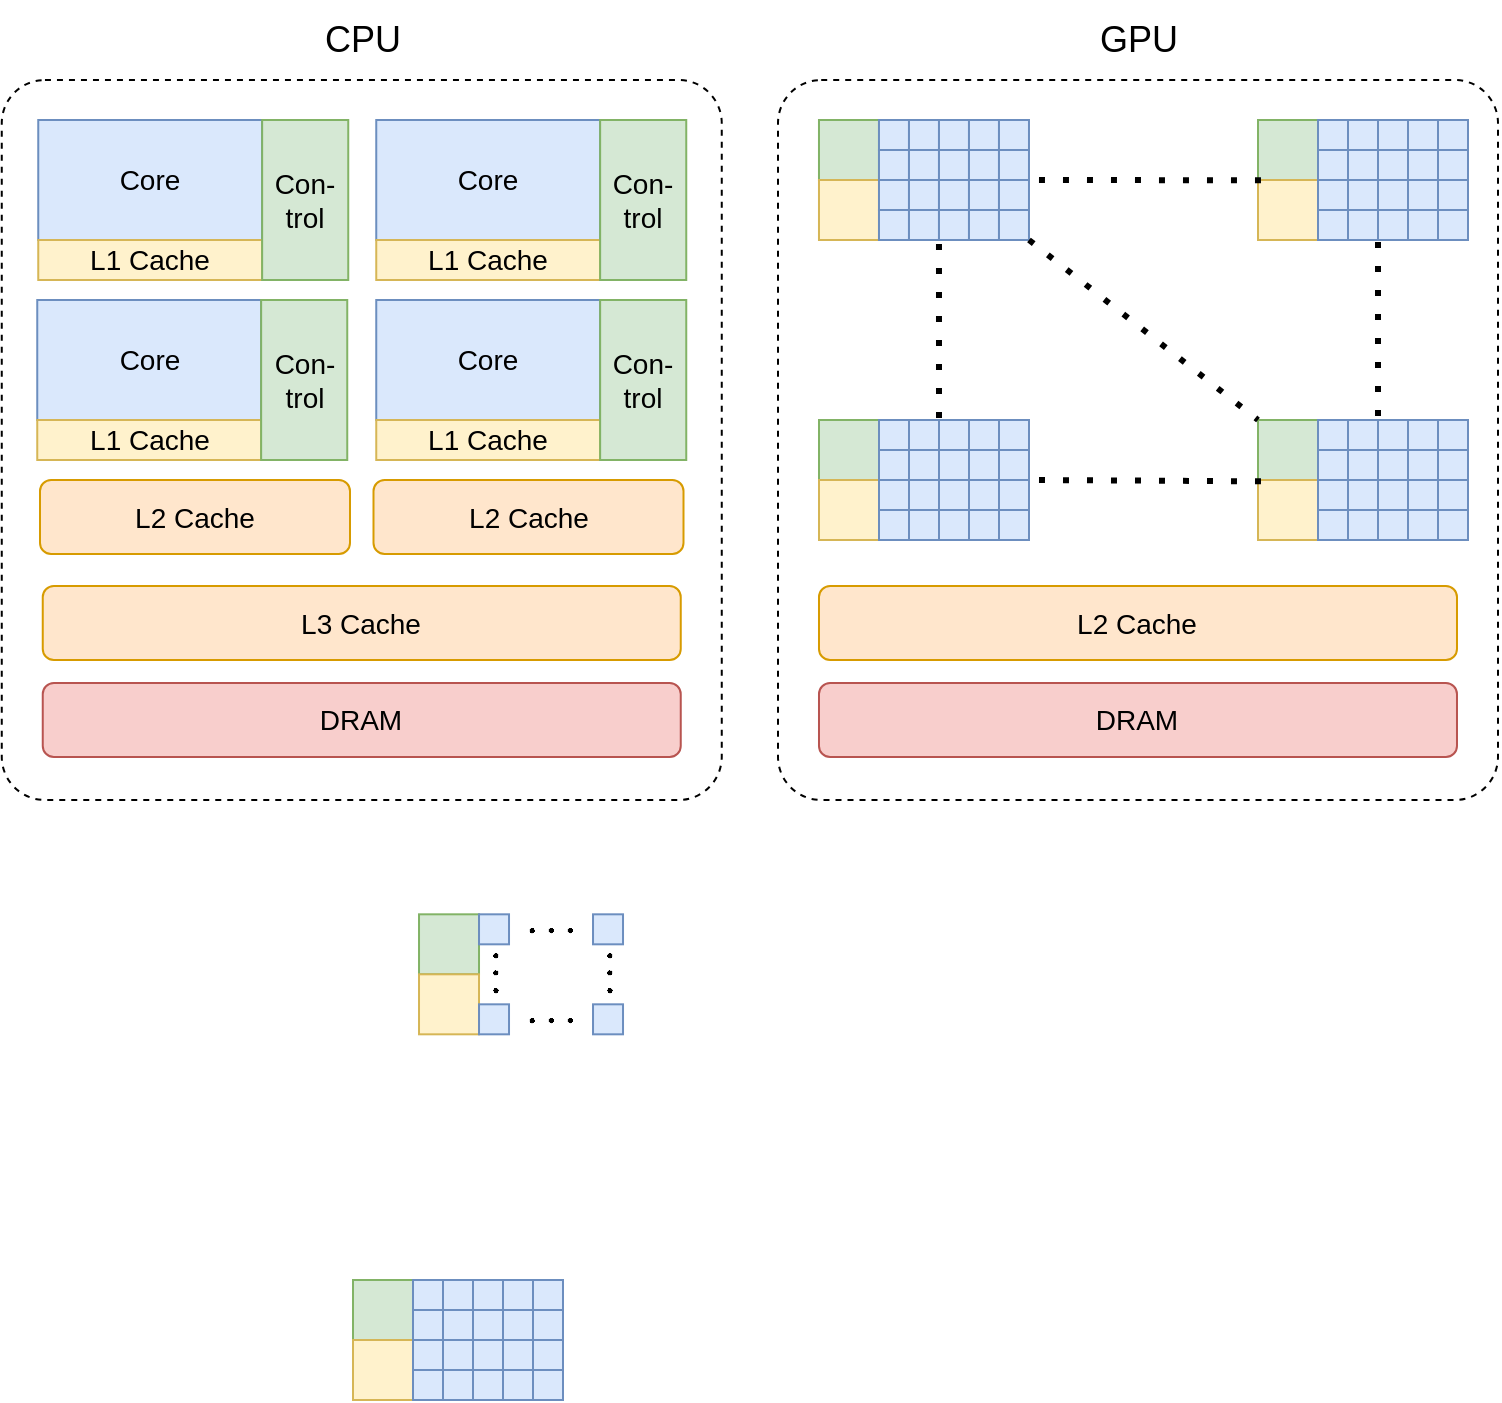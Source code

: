 <mxfile>
    <diagram id="kmbQM5suQDUr0EE9jX2Q" name="Page-1">
        <mxGraphModel dx="1117" dy="1487" grid="1" gridSize="10" guides="1" tooltips="1" connect="1" arrows="1" fold="1" page="1" pageScale="1" pageWidth="827" pageHeight="1169" math="1" shadow="0">
            <root>
                <mxCell id="0"/>
                <mxCell id="1" parent="0"/>
                <mxCell id="2" value="CPU" style="text;html=1;align=center;verticalAlign=middle;resizable=0;points=[];autosize=1;strokeColor=none;fillColor=none;fontSize=18;" vertex="1" parent="1">
                    <mxGeometry x="201.88" y="110" width="60" height="40" as="geometry"/>
                </mxCell>
                <mxCell id="3" value="GPU" style="text;html=1;align=center;verticalAlign=middle;resizable=0;points=[];autosize=1;strokeColor=none;fillColor=none;fontSize=18;" vertex="1" parent="1">
                    <mxGeometry x="590" y="110" width="60" height="40" as="geometry"/>
                </mxCell>
                <mxCell id="44" value="" style="group;aspect=fixed;" vertex="1" connectable="0" parent="1">
                    <mxGeometry x="51.88" y="150" width="360" height="360" as="geometry"/>
                </mxCell>
                <mxCell id="4" value="" style="rounded=1;whiteSpace=wrap;html=1;fontSize=14;dashed=1;arcSize=6;aspect=fixed;" vertex="1" parent="44">
                    <mxGeometry width="360" height="360" as="geometry"/>
                </mxCell>
                <mxCell id="6" value="DRAM" style="rounded=1;whiteSpace=wrap;html=1;fontSize=14;fillColor=#f8cecc;strokeColor=#b85450;aspect=fixed;" vertex="1" parent="44">
                    <mxGeometry x="20.495" y="301.5" width="319" height="37" as="geometry"/>
                </mxCell>
                <mxCell id="8" value="L3 Cache" style="rounded=1;whiteSpace=wrap;html=1;fontSize=14;fillColor=#ffe6cc;strokeColor=#d79b00;aspect=fixed;" vertex="1" parent="44">
                    <mxGeometry x="20.495" y="253" width="319" height="37" as="geometry"/>
                </mxCell>
                <mxCell id="41" value="" style="group;aspect=fixed;rounded=1;arcSize=0;" vertex="1" connectable="0" parent="44">
                    <mxGeometry x="17.745" y="20" width="324.5" height="170" as="geometry"/>
                </mxCell>
                <mxCell id="42" value="" style="group;aspect=fixed;arcSize=0;" vertex="1" connectable="0" parent="41">
                    <mxGeometry width="324.5" height="170" as="geometry"/>
                </mxCell>
                <mxCell id="19" value="" style="group;aspect=fixed;arcSize=0;" vertex="1" connectable="0" parent="42">
                    <mxGeometry x="0.5" width="155" height="80" as="geometry"/>
                </mxCell>
                <mxCell id="13" value="Core" style="rounded=1;whiteSpace=wrap;html=1;fontSize=14;fillColor=#dae8fc;strokeColor=#6c8ebf;aspect=fixed;arcSize=0;" vertex="1" parent="19">
                    <mxGeometry width="111.944" height="60" as="geometry"/>
                </mxCell>
                <mxCell id="14" value="L1 Cache" style="rounded=1;whiteSpace=wrap;html=1;fontSize=14;fillColor=#fff2cc;strokeColor=#d6b656;perimeterSpacing=6;arcSize=0;aspect=fixed;" vertex="1" parent="19">
                    <mxGeometry y="60" width="111.944" height="20" as="geometry"/>
                </mxCell>
                <mxCell id="15" value="Con-trol" style="rounded=1;whiteSpace=wrap;html=1;fontSize=14;fillColor=#d5e8d4;strokeColor=#82b366;aspect=fixed;arcSize=0;" vertex="1" parent="19">
                    <mxGeometry x="111.944" width="43.056" height="80" as="geometry"/>
                </mxCell>
                <mxCell id="20" value="" style="group;aspect=fixed;arcSize=0;" vertex="1" connectable="0" parent="42">
                    <mxGeometry x="169.5" width="155" height="80" as="geometry"/>
                </mxCell>
                <mxCell id="21" value="Core" style="rounded=1;whiteSpace=wrap;html=1;fontSize=14;fillColor=#dae8fc;strokeColor=#6c8ebf;aspect=fixed;arcSize=0;" vertex="1" parent="20">
                    <mxGeometry width="111.944" height="60" as="geometry"/>
                </mxCell>
                <mxCell id="22" value="L1 Cache" style="rounded=1;whiteSpace=wrap;html=1;fontSize=14;fillColor=#fff2cc;strokeColor=#d6b656;perimeterSpacing=6;arcSize=0;aspect=fixed;" vertex="1" parent="20">
                    <mxGeometry y="60" width="111.944" height="20" as="geometry"/>
                </mxCell>
                <mxCell id="23" value="Con-trol" style="rounded=1;whiteSpace=wrap;html=1;fontSize=14;fillColor=#d5e8d4;strokeColor=#82b366;aspect=fixed;arcSize=0;" vertex="1" parent="20">
                    <mxGeometry x="111.944" width="43.056" height="80" as="geometry"/>
                </mxCell>
                <mxCell id="33" value="" style="group;aspect=fixed;arcSize=0;" vertex="1" connectable="0" parent="42">
                    <mxGeometry y="90" width="155" height="80" as="geometry"/>
                </mxCell>
                <mxCell id="34" value="Core" style="rounded=1;whiteSpace=wrap;html=1;fontSize=14;fillColor=#dae8fc;strokeColor=#6c8ebf;aspect=fixed;arcSize=0;" vertex="1" parent="33">
                    <mxGeometry width="111.944" height="60" as="geometry"/>
                </mxCell>
                <mxCell id="35" value="L1 Cache" style="rounded=1;whiteSpace=wrap;html=1;fontSize=14;fillColor=#fff2cc;strokeColor=#d6b656;perimeterSpacing=6;arcSize=0;aspect=fixed;" vertex="1" parent="33">
                    <mxGeometry y="60" width="111.944" height="20" as="geometry"/>
                </mxCell>
                <mxCell id="36" value="Con-trol" style="rounded=1;whiteSpace=wrap;html=1;fontSize=14;fillColor=#d5e8d4;strokeColor=#82b366;aspect=fixed;arcSize=0;" vertex="1" parent="33">
                    <mxGeometry x="111.944" width="43.056" height="80" as="geometry"/>
                </mxCell>
                <mxCell id="37" value="" style="group;aspect=fixed;arcSize=0;" vertex="1" connectable="0" parent="42">
                    <mxGeometry x="169.5" y="90" width="155" height="80" as="geometry"/>
                </mxCell>
                <mxCell id="38" value="Core" style="rounded=1;whiteSpace=wrap;html=1;fontSize=14;fillColor=#dae8fc;strokeColor=#6c8ebf;aspect=fixed;arcSize=0;" vertex="1" parent="37">
                    <mxGeometry width="111.94" height="60" as="geometry"/>
                </mxCell>
                <mxCell id="39" value="L1 Cache" style="rounded=1;whiteSpace=wrap;html=1;fontSize=14;fillColor=#fff2cc;strokeColor=#d6b656;perimeterSpacing=6;arcSize=0;aspect=fixed;" vertex="1" parent="37">
                    <mxGeometry y="60" width="111.944" height="20" as="geometry"/>
                </mxCell>
                <mxCell id="40" value="Con-trol" style="rounded=1;whiteSpace=wrap;html=1;fontSize=14;fillColor=#d5e8d4;strokeColor=#82b366;aspect=fixed;arcSize=0;" vertex="1" parent="37">
                    <mxGeometry x="111.944" width="43.056" height="80" as="geometry"/>
                </mxCell>
                <mxCell id="43" value="" style="group;aspect=fixed;" vertex="1" connectable="0" parent="44">
                    <mxGeometry x="19.12" y="200" width="321.75" height="37" as="geometry"/>
                </mxCell>
                <mxCell id="9" value="L2 Cache" style="rounded=1;whiteSpace=wrap;html=1;fontSize=14;fillColor=#ffe6cc;strokeColor=#d79b00;aspect=fixed;" vertex="1" parent="43">
                    <mxGeometry width="155" height="37" as="geometry"/>
                </mxCell>
                <mxCell id="10" value="L2 Cache" style="rounded=1;whiteSpace=wrap;html=1;fontSize=14;fillColor=#ffe6cc;strokeColor=#d79b00;aspect=fixed;" vertex="1" parent="43">
                    <mxGeometry x="166.75" width="155" height="37" as="geometry"/>
                </mxCell>
                <mxCell id="45" value="" style="group;aspect=fixed;" vertex="1" connectable="0" parent="1">
                    <mxGeometry x="440" y="150" width="360" height="360" as="geometry"/>
                </mxCell>
                <mxCell id="46" value="" style="rounded=1;whiteSpace=wrap;html=1;fontSize=14;dashed=1;arcSize=6;aspect=fixed;" vertex="1" parent="45">
                    <mxGeometry width="360" height="360" as="geometry"/>
                </mxCell>
                <mxCell id="47" value="DRAM" style="rounded=1;whiteSpace=wrap;html=1;fontSize=14;fillColor=#f8cecc;strokeColor=#b85450;aspect=fixed;" vertex="1" parent="45">
                    <mxGeometry x="20.495" y="301.5" width="319" height="37" as="geometry"/>
                </mxCell>
                <mxCell id="48" value="L2 Cache" style="rounded=1;whiteSpace=wrap;html=1;fontSize=14;fillColor=#ffe6cc;strokeColor=#d79b00;aspect=fixed;" vertex="1" parent="45">
                    <mxGeometry x="20.495" y="253" width="319" height="37" as="geometry"/>
                </mxCell>
                <mxCell id="156" value="" style="group" vertex="1" connectable="0" parent="45">
                    <mxGeometry x="20.49" y="20" width="105" height="60" as="geometry"/>
                </mxCell>
                <mxCell id="157" value="" style="rounded=1;whiteSpace=wrap;html=1;fontSize=14;fillColor=#d5e8d4;strokeColor=#82b366;arcSize=0;" vertex="1" parent="156">
                    <mxGeometry width="30" height="30" as="geometry"/>
                </mxCell>
                <mxCell id="158" value="" style="rounded=1;whiteSpace=wrap;html=1;fontSize=14;fillColor=#fff2cc;strokeColor=#d6b656;perimeterSpacing=6;arcSize=0;" vertex="1" parent="156">
                    <mxGeometry y="30" width="30" height="30" as="geometry"/>
                </mxCell>
                <mxCell id="159" value="" style="rounded=1;whiteSpace=wrap;html=1;fontSize=14;fillColor=#dae8fc;strokeColor=#6c8ebf;arcSize=0;" vertex="1" parent="156">
                    <mxGeometry x="30" width="15" height="15" as="geometry"/>
                </mxCell>
                <mxCell id="160" value="" style="rounded=1;whiteSpace=wrap;html=1;fontSize=14;fillColor=#dae8fc;strokeColor=#6c8ebf;arcSize=0;" vertex="1" parent="156">
                    <mxGeometry x="30" y="45" width="15" height="15" as="geometry"/>
                </mxCell>
                <mxCell id="161" value="" style="rounded=1;whiteSpace=wrap;html=1;fontSize=14;fillColor=#dae8fc;strokeColor=#6c8ebf;arcSize=0;" vertex="1" parent="156">
                    <mxGeometry x="30" y="15" width="15" height="15" as="geometry"/>
                </mxCell>
                <mxCell id="162" value="" style="rounded=1;whiteSpace=wrap;html=1;fontSize=14;fillColor=#dae8fc;strokeColor=#6c8ebf;arcSize=0;" vertex="1" parent="156">
                    <mxGeometry x="30" y="30" width="15" height="15" as="geometry"/>
                </mxCell>
                <mxCell id="163" value="" style="rounded=1;whiteSpace=wrap;html=1;fontSize=14;fillColor=#dae8fc;strokeColor=#6c8ebf;arcSize=0;" vertex="1" parent="156">
                    <mxGeometry x="45" width="15" height="15" as="geometry"/>
                </mxCell>
                <mxCell id="164" value="" style="rounded=1;whiteSpace=wrap;html=1;fontSize=14;fillColor=#dae8fc;strokeColor=#6c8ebf;arcSize=0;" vertex="1" parent="156">
                    <mxGeometry x="45" y="45" width="15" height="15" as="geometry"/>
                </mxCell>
                <mxCell id="165" value="" style="rounded=1;whiteSpace=wrap;html=1;fontSize=14;fillColor=#dae8fc;strokeColor=#6c8ebf;arcSize=0;" vertex="1" parent="156">
                    <mxGeometry x="45" y="15" width="15" height="15" as="geometry"/>
                </mxCell>
                <mxCell id="166" value="" style="rounded=1;whiteSpace=wrap;html=1;fontSize=14;fillColor=#dae8fc;strokeColor=#6c8ebf;arcSize=0;" vertex="1" parent="156">
                    <mxGeometry x="45" y="30" width="15" height="15" as="geometry"/>
                </mxCell>
                <mxCell id="167" value="" style="rounded=1;whiteSpace=wrap;html=1;fontSize=14;fillColor=#dae8fc;strokeColor=#6c8ebf;arcSize=0;" vertex="1" parent="156">
                    <mxGeometry x="60" width="15" height="15" as="geometry"/>
                </mxCell>
                <mxCell id="168" value="" style="rounded=1;whiteSpace=wrap;html=1;fontSize=14;fillColor=#dae8fc;strokeColor=#6c8ebf;arcSize=0;" vertex="1" parent="156">
                    <mxGeometry x="60" y="45" width="15" height="15" as="geometry"/>
                </mxCell>
                <mxCell id="169" value="" style="rounded=1;whiteSpace=wrap;html=1;fontSize=14;fillColor=#dae8fc;strokeColor=#6c8ebf;arcSize=0;" vertex="1" parent="156">
                    <mxGeometry x="60" y="15" width="15" height="15" as="geometry"/>
                </mxCell>
                <mxCell id="170" value="" style="rounded=1;whiteSpace=wrap;html=1;fontSize=14;fillColor=#dae8fc;strokeColor=#6c8ebf;arcSize=0;" vertex="1" parent="156">
                    <mxGeometry x="60" y="30" width="15" height="15" as="geometry"/>
                </mxCell>
                <mxCell id="171" value="" style="rounded=1;whiteSpace=wrap;html=1;fontSize=14;fillColor=#dae8fc;strokeColor=#6c8ebf;arcSize=0;" vertex="1" parent="156">
                    <mxGeometry x="75" width="15" height="15" as="geometry"/>
                </mxCell>
                <mxCell id="172" value="" style="rounded=1;whiteSpace=wrap;html=1;fontSize=14;fillColor=#dae8fc;strokeColor=#6c8ebf;arcSize=0;" vertex="1" parent="156">
                    <mxGeometry x="75" y="45" width="15" height="15" as="geometry"/>
                </mxCell>
                <mxCell id="173" value="" style="rounded=1;whiteSpace=wrap;html=1;fontSize=14;fillColor=#dae8fc;strokeColor=#6c8ebf;arcSize=0;" vertex="1" parent="156">
                    <mxGeometry x="75" y="15" width="15" height="15" as="geometry"/>
                </mxCell>
                <mxCell id="174" value="" style="rounded=1;whiteSpace=wrap;html=1;fontSize=14;fillColor=#dae8fc;strokeColor=#6c8ebf;arcSize=0;" vertex="1" parent="156">
                    <mxGeometry x="75" y="30" width="15" height="15" as="geometry"/>
                </mxCell>
                <mxCell id="175" value="" style="rounded=1;whiteSpace=wrap;html=1;fontSize=14;fillColor=#dae8fc;strokeColor=#6c8ebf;arcSize=0;" vertex="1" parent="156">
                    <mxGeometry x="90" width="15" height="15" as="geometry"/>
                </mxCell>
                <mxCell id="176" value="" style="rounded=1;whiteSpace=wrap;html=1;fontSize=14;fillColor=#dae8fc;strokeColor=#6c8ebf;arcSize=0;" vertex="1" parent="156">
                    <mxGeometry x="90" y="45" width="15" height="15" as="geometry"/>
                </mxCell>
                <mxCell id="177" value="" style="rounded=1;whiteSpace=wrap;html=1;fontSize=14;fillColor=#dae8fc;strokeColor=#6c8ebf;arcSize=0;" vertex="1" parent="156">
                    <mxGeometry x="90" y="15" width="15" height="15" as="geometry"/>
                </mxCell>
                <mxCell id="178" value="" style="rounded=1;whiteSpace=wrap;html=1;fontSize=14;fillColor=#dae8fc;strokeColor=#6c8ebf;arcSize=0;" vertex="1" parent="156">
                    <mxGeometry x="90" y="30" width="15" height="15" as="geometry"/>
                </mxCell>
                <mxCell id="179" value="" style="group" vertex="1" connectable="0" parent="45">
                    <mxGeometry x="240" y="20" width="105" height="60" as="geometry"/>
                </mxCell>
                <mxCell id="180" value="" style="rounded=1;whiteSpace=wrap;html=1;fontSize=14;fillColor=#d5e8d4;strokeColor=#82b366;arcSize=0;" vertex="1" parent="179">
                    <mxGeometry width="30" height="30" as="geometry"/>
                </mxCell>
                <mxCell id="181" value="" style="rounded=1;whiteSpace=wrap;html=1;fontSize=14;fillColor=#fff2cc;strokeColor=#d6b656;perimeterSpacing=6;arcSize=0;" vertex="1" parent="179">
                    <mxGeometry y="30" width="30" height="30" as="geometry"/>
                </mxCell>
                <mxCell id="182" value="" style="rounded=1;whiteSpace=wrap;html=1;fontSize=14;fillColor=#dae8fc;strokeColor=#6c8ebf;arcSize=0;" vertex="1" parent="179">
                    <mxGeometry x="30" width="15" height="15" as="geometry"/>
                </mxCell>
                <mxCell id="183" value="" style="rounded=1;whiteSpace=wrap;html=1;fontSize=14;fillColor=#dae8fc;strokeColor=#6c8ebf;arcSize=0;" vertex="1" parent="179">
                    <mxGeometry x="30" y="45" width="15" height="15" as="geometry"/>
                </mxCell>
                <mxCell id="184" value="" style="rounded=1;whiteSpace=wrap;html=1;fontSize=14;fillColor=#dae8fc;strokeColor=#6c8ebf;arcSize=0;" vertex="1" parent="179">
                    <mxGeometry x="30" y="15" width="15" height="15" as="geometry"/>
                </mxCell>
                <mxCell id="185" value="" style="rounded=1;whiteSpace=wrap;html=1;fontSize=14;fillColor=#dae8fc;strokeColor=#6c8ebf;arcSize=0;" vertex="1" parent="179">
                    <mxGeometry x="30" y="30" width="15" height="15" as="geometry"/>
                </mxCell>
                <mxCell id="186" value="" style="rounded=1;whiteSpace=wrap;html=1;fontSize=14;fillColor=#dae8fc;strokeColor=#6c8ebf;arcSize=0;" vertex="1" parent="179">
                    <mxGeometry x="45" width="15" height="15" as="geometry"/>
                </mxCell>
                <mxCell id="187" value="" style="rounded=1;whiteSpace=wrap;html=1;fontSize=14;fillColor=#dae8fc;strokeColor=#6c8ebf;arcSize=0;" vertex="1" parent="179">
                    <mxGeometry x="45" y="45" width="15" height="15" as="geometry"/>
                </mxCell>
                <mxCell id="188" value="" style="rounded=1;whiteSpace=wrap;html=1;fontSize=14;fillColor=#dae8fc;strokeColor=#6c8ebf;arcSize=0;" vertex="1" parent="179">
                    <mxGeometry x="45" y="15" width="15" height="15" as="geometry"/>
                </mxCell>
                <mxCell id="189" value="" style="rounded=1;whiteSpace=wrap;html=1;fontSize=14;fillColor=#dae8fc;strokeColor=#6c8ebf;arcSize=0;" vertex="1" parent="179">
                    <mxGeometry x="45" y="30" width="15" height="15" as="geometry"/>
                </mxCell>
                <mxCell id="190" value="" style="rounded=1;whiteSpace=wrap;html=1;fontSize=14;fillColor=#dae8fc;strokeColor=#6c8ebf;arcSize=0;" vertex="1" parent="179">
                    <mxGeometry x="60" width="15" height="15" as="geometry"/>
                </mxCell>
                <mxCell id="191" value="" style="rounded=1;whiteSpace=wrap;html=1;fontSize=14;fillColor=#dae8fc;strokeColor=#6c8ebf;arcSize=0;" vertex="1" parent="179">
                    <mxGeometry x="60" y="45" width="15" height="15" as="geometry"/>
                </mxCell>
                <mxCell id="192" value="" style="rounded=1;whiteSpace=wrap;html=1;fontSize=14;fillColor=#dae8fc;strokeColor=#6c8ebf;arcSize=0;" vertex="1" parent="179">
                    <mxGeometry x="60" y="15" width="15" height="15" as="geometry"/>
                </mxCell>
                <mxCell id="193" value="" style="rounded=1;whiteSpace=wrap;html=1;fontSize=14;fillColor=#dae8fc;strokeColor=#6c8ebf;arcSize=0;" vertex="1" parent="179">
                    <mxGeometry x="60" y="30" width="15" height="15" as="geometry"/>
                </mxCell>
                <mxCell id="194" value="" style="rounded=1;whiteSpace=wrap;html=1;fontSize=14;fillColor=#dae8fc;strokeColor=#6c8ebf;arcSize=0;" vertex="1" parent="179">
                    <mxGeometry x="75" width="15" height="15" as="geometry"/>
                </mxCell>
                <mxCell id="195" value="" style="rounded=1;whiteSpace=wrap;html=1;fontSize=14;fillColor=#dae8fc;strokeColor=#6c8ebf;arcSize=0;" vertex="1" parent="179">
                    <mxGeometry x="75" y="45" width="15" height="15" as="geometry"/>
                </mxCell>
                <mxCell id="196" value="" style="rounded=1;whiteSpace=wrap;html=1;fontSize=14;fillColor=#dae8fc;strokeColor=#6c8ebf;arcSize=0;" vertex="1" parent="179">
                    <mxGeometry x="75" y="15" width="15" height="15" as="geometry"/>
                </mxCell>
                <mxCell id="197" value="" style="rounded=1;whiteSpace=wrap;html=1;fontSize=14;fillColor=#dae8fc;strokeColor=#6c8ebf;arcSize=0;" vertex="1" parent="179">
                    <mxGeometry x="75" y="30" width="15" height="15" as="geometry"/>
                </mxCell>
                <mxCell id="198" value="" style="rounded=1;whiteSpace=wrap;html=1;fontSize=14;fillColor=#dae8fc;strokeColor=#6c8ebf;arcSize=0;" vertex="1" parent="179">
                    <mxGeometry x="90" width="15" height="15" as="geometry"/>
                </mxCell>
                <mxCell id="199" value="" style="rounded=1;whiteSpace=wrap;html=1;fontSize=14;fillColor=#dae8fc;strokeColor=#6c8ebf;arcSize=0;" vertex="1" parent="179">
                    <mxGeometry x="90" y="45" width="15" height="15" as="geometry"/>
                </mxCell>
                <mxCell id="200" value="" style="rounded=1;whiteSpace=wrap;html=1;fontSize=14;fillColor=#dae8fc;strokeColor=#6c8ebf;arcSize=0;" vertex="1" parent="179">
                    <mxGeometry x="90" y="15" width="15" height="15" as="geometry"/>
                </mxCell>
                <mxCell id="201" value="" style="rounded=1;whiteSpace=wrap;html=1;fontSize=14;fillColor=#dae8fc;strokeColor=#6c8ebf;arcSize=0;" vertex="1" parent="179">
                    <mxGeometry x="90" y="30" width="15" height="15" as="geometry"/>
                </mxCell>
                <mxCell id="202" value="" style="group" vertex="1" connectable="0" parent="45">
                    <mxGeometry x="20.5" y="170" width="105" height="60" as="geometry"/>
                </mxCell>
                <mxCell id="203" value="" style="rounded=1;whiteSpace=wrap;html=1;fontSize=14;fillColor=#d5e8d4;strokeColor=#82b366;arcSize=0;" vertex="1" parent="202">
                    <mxGeometry width="30" height="30" as="geometry"/>
                </mxCell>
                <mxCell id="204" value="" style="rounded=1;whiteSpace=wrap;html=1;fontSize=14;fillColor=#fff2cc;strokeColor=#d6b656;perimeterSpacing=6;arcSize=0;" vertex="1" parent="202">
                    <mxGeometry y="30" width="30" height="30" as="geometry"/>
                </mxCell>
                <mxCell id="205" value="" style="rounded=1;whiteSpace=wrap;html=1;fontSize=14;fillColor=#dae8fc;strokeColor=#6c8ebf;arcSize=0;" vertex="1" parent="202">
                    <mxGeometry x="30" width="15" height="15" as="geometry"/>
                </mxCell>
                <mxCell id="206" value="" style="rounded=1;whiteSpace=wrap;html=1;fontSize=14;fillColor=#dae8fc;strokeColor=#6c8ebf;arcSize=0;" vertex="1" parent="202">
                    <mxGeometry x="30" y="45" width="15" height="15" as="geometry"/>
                </mxCell>
                <mxCell id="207" value="" style="rounded=1;whiteSpace=wrap;html=1;fontSize=14;fillColor=#dae8fc;strokeColor=#6c8ebf;arcSize=0;" vertex="1" parent="202">
                    <mxGeometry x="30" y="15" width="15" height="15" as="geometry"/>
                </mxCell>
                <mxCell id="208" value="" style="rounded=1;whiteSpace=wrap;html=1;fontSize=14;fillColor=#dae8fc;strokeColor=#6c8ebf;arcSize=0;" vertex="1" parent="202">
                    <mxGeometry x="30" y="30" width="15" height="15" as="geometry"/>
                </mxCell>
                <mxCell id="209" value="" style="rounded=1;whiteSpace=wrap;html=1;fontSize=14;fillColor=#dae8fc;strokeColor=#6c8ebf;arcSize=0;" vertex="1" parent="202">
                    <mxGeometry x="45" width="15" height="15" as="geometry"/>
                </mxCell>
                <mxCell id="210" value="" style="rounded=1;whiteSpace=wrap;html=1;fontSize=14;fillColor=#dae8fc;strokeColor=#6c8ebf;arcSize=0;" vertex="1" parent="202">
                    <mxGeometry x="45" y="45" width="15" height="15" as="geometry"/>
                </mxCell>
                <mxCell id="211" value="" style="rounded=1;whiteSpace=wrap;html=1;fontSize=14;fillColor=#dae8fc;strokeColor=#6c8ebf;arcSize=0;" vertex="1" parent="202">
                    <mxGeometry x="45" y="15" width="15" height="15" as="geometry"/>
                </mxCell>
                <mxCell id="212" value="" style="rounded=1;whiteSpace=wrap;html=1;fontSize=14;fillColor=#dae8fc;strokeColor=#6c8ebf;arcSize=0;" vertex="1" parent="202">
                    <mxGeometry x="45" y="30" width="15" height="15" as="geometry"/>
                </mxCell>
                <mxCell id="213" value="" style="rounded=1;whiteSpace=wrap;html=1;fontSize=14;fillColor=#dae8fc;strokeColor=#6c8ebf;arcSize=0;" vertex="1" parent="202">
                    <mxGeometry x="60" width="15" height="15" as="geometry"/>
                </mxCell>
                <mxCell id="214" value="" style="rounded=1;whiteSpace=wrap;html=1;fontSize=14;fillColor=#dae8fc;strokeColor=#6c8ebf;arcSize=0;" vertex="1" parent="202">
                    <mxGeometry x="60" y="45" width="15" height="15" as="geometry"/>
                </mxCell>
                <mxCell id="215" value="" style="rounded=1;whiteSpace=wrap;html=1;fontSize=14;fillColor=#dae8fc;strokeColor=#6c8ebf;arcSize=0;" vertex="1" parent="202">
                    <mxGeometry x="60" y="15" width="15" height="15" as="geometry"/>
                </mxCell>
                <mxCell id="216" value="" style="rounded=1;whiteSpace=wrap;html=1;fontSize=14;fillColor=#dae8fc;strokeColor=#6c8ebf;arcSize=0;" vertex="1" parent="202">
                    <mxGeometry x="60" y="30" width="15" height="15" as="geometry"/>
                </mxCell>
                <mxCell id="217" value="" style="rounded=1;whiteSpace=wrap;html=1;fontSize=14;fillColor=#dae8fc;strokeColor=#6c8ebf;arcSize=0;" vertex="1" parent="202">
                    <mxGeometry x="75" width="15" height="15" as="geometry"/>
                </mxCell>
                <mxCell id="218" value="" style="rounded=1;whiteSpace=wrap;html=1;fontSize=14;fillColor=#dae8fc;strokeColor=#6c8ebf;arcSize=0;" vertex="1" parent="202">
                    <mxGeometry x="75" y="45" width="15" height="15" as="geometry"/>
                </mxCell>
                <mxCell id="219" value="" style="rounded=1;whiteSpace=wrap;html=1;fontSize=14;fillColor=#dae8fc;strokeColor=#6c8ebf;arcSize=0;" vertex="1" parent="202">
                    <mxGeometry x="75" y="15" width="15" height="15" as="geometry"/>
                </mxCell>
                <mxCell id="220" value="" style="rounded=1;whiteSpace=wrap;html=1;fontSize=14;fillColor=#dae8fc;strokeColor=#6c8ebf;arcSize=0;" vertex="1" parent="202">
                    <mxGeometry x="75" y="30" width="15" height="15" as="geometry"/>
                </mxCell>
                <mxCell id="221" value="" style="rounded=1;whiteSpace=wrap;html=1;fontSize=14;fillColor=#dae8fc;strokeColor=#6c8ebf;arcSize=0;" vertex="1" parent="202">
                    <mxGeometry x="90" width="15" height="15" as="geometry"/>
                </mxCell>
                <mxCell id="222" value="" style="rounded=1;whiteSpace=wrap;html=1;fontSize=14;fillColor=#dae8fc;strokeColor=#6c8ebf;arcSize=0;" vertex="1" parent="202">
                    <mxGeometry x="90" y="45" width="15" height="15" as="geometry"/>
                </mxCell>
                <mxCell id="223" value="" style="rounded=1;whiteSpace=wrap;html=1;fontSize=14;fillColor=#dae8fc;strokeColor=#6c8ebf;arcSize=0;" vertex="1" parent="202">
                    <mxGeometry x="90" y="15" width="15" height="15" as="geometry"/>
                </mxCell>
                <mxCell id="224" value="" style="rounded=1;whiteSpace=wrap;html=1;fontSize=14;fillColor=#dae8fc;strokeColor=#6c8ebf;arcSize=0;" vertex="1" parent="202">
                    <mxGeometry x="90" y="30" width="15" height="15" as="geometry"/>
                </mxCell>
                <mxCell id="225" value="" style="group" vertex="1" connectable="0" parent="45">
                    <mxGeometry x="240" y="170" width="105" height="60" as="geometry"/>
                </mxCell>
                <mxCell id="226" value="" style="rounded=1;whiteSpace=wrap;html=1;fontSize=14;fillColor=#d5e8d4;strokeColor=#82b366;arcSize=0;" vertex="1" parent="225">
                    <mxGeometry width="30" height="30" as="geometry"/>
                </mxCell>
                <mxCell id="227" value="" style="rounded=1;whiteSpace=wrap;html=1;fontSize=14;fillColor=#fff2cc;strokeColor=#d6b656;perimeterSpacing=6;arcSize=0;" vertex="1" parent="225">
                    <mxGeometry y="30" width="30" height="30" as="geometry"/>
                </mxCell>
                <mxCell id="228" value="" style="rounded=1;whiteSpace=wrap;html=1;fontSize=14;fillColor=#dae8fc;strokeColor=#6c8ebf;arcSize=0;" vertex="1" parent="225">
                    <mxGeometry x="30" width="15" height="15" as="geometry"/>
                </mxCell>
                <mxCell id="229" value="" style="rounded=1;whiteSpace=wrap;html=1;fontSize=14;fillColor=#dae8fc;strokeColor=#6c8ebf;arcSize=0;" vertex="1" parent="225">
                    <mxGeometry x="30" y="45" width="15" height="15" as="geometry"/>
                </mxCell>
                <mxCell id="230" value="" style="rounded=1;whiteSpace=wrap;html=1;fontSize=14;fillColor=#dae8fc;strokeColor=#6c8ebf;arcSize=0;" vertex="1" parent="225">
                    <mxGeometry x="30" y="15" width="15" height="15" as="geometry"/>
                </mxCell>
                <mxCell id="231" value="" style="rounded=1;whiteSpace=wrap;html=1;fontSize=14;fillColor=#dae8fc;strokeColor=#6c8ebf;arcSize=0;" vertex="1" parent="225">
                    <mxGeometry x="30" y="30" width="15" height="15" as="geometry"/>
                </mxCell>
                <mxCell id="232" value="" style="rounded=1;whiteSpace=wrap;html=1;fontSize=14;fillColor=#dae8fc;strokeColor=#6c8ebf;arcSize=0;" vertex="1" parent="225">
                    <mxGeometry x="45" width="15" height="15" as="geometry"/>
                </mxCell>
                <mxCell id="233" value="" style="rounded=1;whiteSpace=wrap;html=1;fontSize=14;fillColor=#dae8fc;strokeColor=#6c8ebf;arcSize=0;" vertex="1" parent="225">
                    <mxGeometry x="45" y="45" width="15" height="15" as="geometry"/>
                </mxCell>
                <mxCell id="234" value="" style="rounded=1;whiteSpace=wrap;html=1;fontSize=14;fillColor=#dae8fc;strokeColor=#6c8ebf;arcSize=0;" vertex="1" parent="225">
                    <mxGeometry x="45" y="15" width="15" height="15" as="geometry"/>
                </mxCell>
                <mxCell id="235" value="" style="rounded=1;whiteSpace=wrap;html=1;fontSize=14;fillColor=#dae8fc;strokeColor=#6c8ebf;arcSize=0;" vertex="1" parent="225">
                    <mxGeometry x="45" y="30" width="15" height="15" as="geometry"/>
                </mxCell>
                <mxCell id="236" value="" style="rounded=1;whiteSpace=wrap;html=1;fontSize=14;fillColor=#dae8fc;strokeColor=#6c8ebf;arcSize=0;" vertex="1" parent="225">
                    <mxGeometry x="60" width="15" height="15" as="geometry"/>
                </mxCell>
                <mxCell id="237" value="" style="rounded=1;whiteSpace=wrap;html=1;fontSize=14;fillColor=#dae8fc;strokeColor=#6c8ebf;arcSize=0;" vertex="1" parent="225">
                    <mxGeometry x="60" y="45" width="15" height="15" as="geometry"/>
                </mxCell>
                <mxCell id="238" value="" style="rounded=1;whiteSpace=wrap;html=1;fontSize=14;fillColor=#dae8fc;strokeColor=#6c8ebf;arcSize=0;" vertex="1" parent="225">
                    <mxGeometry x="60" y="15" width="15" height="15" as="geometry"/>
                </mxCell>
                <mxCell id="239" value="" style="rounded=1;whiteSpace=wrap;html=1;fontSize=14;fillColor=#dae8fc;strokeColor=#6c8ebf;arcSize=0;" vertex="1" parent="225">
                    <mxGeometry x="60" y="30" width="15" height="15" as="geometry"/>
                </mxCell>
                <mxCell id="240" value="" style="rounded=1;whiteSpace=wrap;html=1;fontSize=14;fillColor=#dae8fc;strokeColor=#6c8ebf;arcSize=0;" vertex="1" parent="225">
                    <mxGeometry x="75" width="15" height="15" as="geometry"/>
                </mxCell>
                <mxCell id="241" value="" style="rounded=1;whiteSpace=wrap;html=1;fontSize=14;fillColor=#dae8fc;strokeColor=#6c8ebf;arcSize=0;" vertex="1" parent="225">
                    <mxGeometry x="75" y="45" width="15" height="15" as="geometry"/>
                </mxCell>
                <mxCell id="242" value="" style="rounded=1;whiteSpace=wrap;html=1;fontSize=14;fillColor=#dae8fc;strokeColor=#6c8ebf;arcSize=0;" vertex="1" parent="225">
                    <mxGeometry x="75" y="15" width="15" height="15" as="geometry"/>
                </mxCell>
                <mxCell id="243" value="" style="rounded=1;whiteSpace=wrap;html=1;fontSize=14;fillColor=#dae8fc;strokeColor=#6c8ebf;arcSize=0;" vertex="1" parent="225">
                    <mxGeometry x="75" y="30" width="15" height="15" as="geometry"/>
                </mxCell>
                <mxCell id="244" value="" style="rounded=1;whiteSpace=wrap;html=1;fontSize=14;fillColor=#dae8fc;strokeColor=#6c8ebf;arcSize=0;" vertex="1" parent="225">
                    <mxGeometry x="90" width="15" height="15" as="geometry"/>
                </mxCell>
                <mxCell id="245" value="" style="rounded=1;whiteSpace=wrap;html=1;fontSize=14;fillColor=#dae8fc;strokeColor=#6c8ebf;arcSize=0;" vertex="1" parent="225">
                    <mxGeometry x="90" y="45" width="15" height="15" as="geometry"/>
                </mxCell>
                <mxCell id="246" value="" style="rounded=1;whiteSpace=wrap;html=1;fontSize=14;fillColor=#dae8fc;strokeColor=#6c8ebf;arcSize=0;" vertex="1" parent="225">
                    <mxGeometry x="90" y="15" width="15" height="15" as="geometry"/>
                </mxCell>
                <mxCell id="247" value="" style="rounded=1;whiteSpace=wrap;html=1;fontSize=14;fillColor=#dae8fc;strokeColor=#6c8ebf;arcSize=0;" vertex="1" parent="225">
                    <mxGeometry x="90" y="30" width="15" height="15" as="geometry"/>
                </mxCell>
                <mxCell id="248" value="" style="endArrow=none;dashed=1;html=1;dashPattern=1 3;strokeWidth=3;fontSize=18;jumpSize=26;endSize=7;perimeterSpacing=10;" edge="1" parent="45">
                    <mxGeometry width="50" height="50" relative="1" as="geometry">
                        <mxPoint x="125.49" y="80" as="sourcePoint"/>
                        <mxPoint x="240" y="170" as="targetPoint"/>
                    </mxGeometry>
                </mxCell>
                <mxCell id="250" value="" style="endArrow=none;dashed=1;html=1;dashPattern=1 3;strokeWidth=3;fontSize=18;jumpSize=26;endSize=7;perimeterSpacing=10;exitX=1;exitY=1;exitDx=0;exitDy=0;entryX=0;entryY=0;entryDx=0;entryDy=0;" edge="1" parent="45">
                    <mxGeometry width="50" height="50" relative="1" as="geometry">
                        <mxPoint x="80.49" y="82" as="sourcePoint"/>
                        <mxPoint x="80.5" y="172" as="targetPoint"/>
                    </mxGeometry>
                </mxCell>
                <mxCell id="251" value="" style="endArrow=none;dashed=1;html=1;dashPattern=1 3;strokeWidth=3;fontSize=18;jumpSize=26;endSize=7;perimeterSpacing=10;exitX=1;exitY=1;exitDx=0;exitDy=0;entryX=1;entryY=0;entryDx=0;entryDy=0;" edge="1" parent="45">
                    <mxGeometry width="50" height="50" relative="1" as="geometry">
                        <mxPoint x="300" y="81" as="sourcePoint"/>
                        <mxPoint x="300" y="171" as="targetPoint"/>
                    </mxGeometry>
                </mxCell>
                <mxCell id="252" value="" style="endArrow=none;dashed=1;html=1;dashPattern=1 3;strokeWidth=3;fontSize=18;jumpSize=26;endSize=7;perimeterSpacing=10;exitX=1;exitY=0;exitDx=0;exitDy=0;entryX=0.095;entryY=0.146;entryDx=0;entryDy=0;entryPerimeter=0;" edge="1" parent="45">
                    <mxGeometry width="50" height="50" relative="1" as="geometry">
                        <mxPoint x="130.49" y="50" as="sourcePoint"/>
                        <mxPoint x="242.99" y="50.132" as="targetPoint"/>
                    </mxGeometry>
                </mxCell>
                <mxCell id="253" value="" style="endArrow=none;dashed=1;html=1;dashPattern=1 3;strokeWidth=3;fontSize=18;jumpSize=26;endSize=7;perimeterSpacing=10;exitX=1;exitY=0;exitDx=0;exitDy=0;entryX=0.166;entryY=0.159;entryDx=0;entryDy=0;entryPerimeter=0;" edge="1" parent="45">
                    <mxGeometry width="50" height="50" relative="1" as="geometry">
                        <mxPoint x="130.5" y="200" as="sourcePoint"/>
                        <mxPoint x="245.972" y="200.678" as="targetPoint"/>
                    </mxGeometry>
                </mxCell>
                <mxCell id="70" value="" style="rounded=1;whiteSpace=wrap;html=1;fontSize=14;fillColor=#d5e8d4;strokeColor=#82b366;arcSize=0;" vertex="1" parent="1">
                    <mxGeometry x="260.51" y="567.16" width="30" height="30" as="geometry"/>
                </mxCell>
                <mxCell id="97" value="" style="rounded=1;whiteSpace=wrap;html=1;fontSize=14;fillColor=#fff2cc;strokeColor=#d6b656;perimeterSpacing=6;arcSize=0;" vertex="1" parent="1">
                    <mxGeometry x="260.51" y="597.16" width="30" height="30" as="geometry"/>
                </mxCell>
                <mxCell id="108" value="" style="group" vertex="1" connectable="0" parent="1">
                    <mxGeometry x="290.51" y="567.16" width="129.49" height="72.5" as="geometry"/>
                </mxCell>
                <mxCell id="109" value="" style="rounded=1;whiteSpace=wrap;html=1;fontSize=14;fillColor=#dae8fc;strokeColor=#6c8ebf;arcSize=0;" vertex="1" parent="108">
                    <mxGeometry width="15" height="15" as="geometry"/>
                </mxCell>
                <mxCell id="112" value="" style="rounded=1;whiteSpace=wrap;html=1;fontSize=14;fillColor=#dae8fc;strokeColor=#6c8ebf;arcSize=0;" vertex="1" parent="108">
                    <mxGeometry y="45" width="15" height="15" as="geometry"/>
                </mxCell>
                <mxCell id="125" value="\(\vdots\)" style="text;html=1;align=center;verticalAlign=middle;resizable=0;points=[];autosize=1;strokeColor=none;fillColor=none;fontSize=18;" vertex="1" parent="108">
                    <mxGeometry x="-37.5" y="7" width="90" height="40" as="geometry"/>
                </mxCell>
                <mxCell id="123" value="\(\cdots\)" style="text;html=1;align=center;verticalAlign=middle;resizable=0;points=[];autosize=1;strokeColor=none;fillColor=none;fontSize=18;" vertex="1" parent="108">
                    <mxGeometry x="-10" y="-12.5" width="90" height="40" as="geometry"/>
                </mxCell>
                <mxCell id="126" value="\(\cdots\)" style="text;html=1;align=center;verticalAlign=middle;resizable=0;points=[];autosize=1;strokeColor=none;fillColor=none;fontSize=18;" vertex="1" parent="108">
                    <mxGeometry x="-10" y="32.5" width="90" height="40" as="geometry"/>
                </mxCell>
                <mxCell id="127" value="\(\vdots\)" style="text;html=1;align=center;verticalAlign=middle;resizable=0;points=[];autosize=1;strokeColor=none;fillColor=none;fontSize=18;" vertex="1" parent="108">
                    <mxGeometry x="19.74" y="7" width="90" height="40" as="geometry"/>
                </mxCell>
                <mxCell id="121" value="" style="rounded=1;whiteSpace=wrap;html=1;fontSize=14;fillColor=#dae8fc;strokeColor=#6c8ebf;arcSize=0;" vertex="1" parent="1">
                    <mxGeometry x="347.51" y="612.16" width="15" height="15" as="geometry"/>
                </mxCell>
                <mxCell id="122" value="" style="rounded=1;whiteSpace=wrap;html=1;fontSize=14;fillColor=#dae8fc;strokeColor=#6c8ebf;arcSize=0;" vertex="1" parent="1">
                    <mxGeometry x="347.51" y="567.16" width="15" height="15" as="geometry"/>
                </mxCell>
                <mxCell id="155" value="" style="group" vertex="1" connectable="0" parent="1">
                    <mxGeometry x="227.5" y="750" width="105" height="60" as="geometry"/>
                </mxCell>
                <mxCell id="128" value="" style="rounded=1;whiteSpace=wrap;html=1;fontSize=14;fillColor=#d5e8d4;strokeColor=#82b366;arcSize=0;" vertex="1" parent="155">
                    <mxGeometry width="30" height="30" as="geometry"/>
                </mxCell>
                <mxCell id="129" value="" style="rounded=1;whiteSpace=wrap;html=1;fontSize=14;fillColor=#fff2cc;strokeColor=#d6b656;perimeterSpacing=6;arcSize=0;" vertex="1" parent="155">
                    <mxGeometry y="30" width="30" height="30" as="geometry"/>
                </mxCell>
                <mxCell id="130" value="" style="rounded=1;whiteSpace=wrap;html=1;fontSize=14;fillColor=#dae8fc;strokeColor=#6c8ebf;arcSize=0;" vertex="1" parent="155">
                    <mxGeometry x="30" width="15" height="15" as="geometry"/>
                </mxCell>
                <mxCell id="131" value="" style="rounded=1;whiteSpace=wrap;html=1;fontSize=14;fillColor=#dae8fc;strokeColor=#6c8ebf;arcSize=0;" vertex="1" parent="155">
                    <mxGeometry x="30" y="45" width="15" height="15" as="geometry"/>
                </mxCell>
                <mxCell id="137" value="" style="rounded=1;whiteSpace=wrap;html=1;fontSize=14;fillColor=#dae8fc;strokeColor=#6c8ebf;arcSize=0;" vertex="1" parent="155">
                    <mxGeometry x="30" y="15" width="15" height="15" as="geometry"/>
                </mxCell>
                <mxCell id="138" value="" style="rounded=1;whiteSpace=wrap;html=1;fontSize=14;fillColor=#dae8fc;strokeColor=#6c8ebf;arcSize=0;" vertex="1" parent="155">
                    <mxGeometry x="30" y="30" width="15" height="15" as="geometry"/>
                </mxCell>
                <mxCell id="139" value="" style="rounded=1;whiteSpace=wrap;html=1;fontSize=14;fillColor=#dae8fc;strokeColor=#6c8ebf;arcSize=0;" vertex="1" parent="155">
                    <mxGeometry x="45" width="15" height="15" as="geometry"/>
                </mxCell>
                <mxCell id="140" value="" style="rounded=1;whiteSpace=wrap;html=1;fontSize=14;fillColor=#dae8fc;strokeColor=#6c8ebf;arcSize=0;" vertex="1" parent="155">
                    <mxGeometry x="45" y="45" width="15" height="15" as="geometry"/>
                </mxCell>
                <mxCell id="141" value="" style="rounded=1;whiteSpace=wrap;html=1;fontSize=14;fillColor=#dae8fc;strokeColor=#6c8ebf;arcSize=0;" vertex="1" parent="155">
                    <mxGeometry x="45" y="15" width="15" height="15" as="geometry"/>
                </mxCell>
                <mxCell id="142" value="" style="rounded=1;whiteSpace=wrap;html=1;fontSize=14;fillColor=#dae8fc;strokeColor=#6c8ebf;arcSize=0;" vertex="1" parent="155">
                    <mxGeometry x="45" y="30" width="15" height="15" as="geometry"/>
                </mxCell>
                <mxCell id="143" value="" style="rounded=1;whiteSpace=wrap;html=1;fontSize=14;fillColor=#dae8fc;strokeColor=#6c8ebf;arcSize=0;" vertex="1" parent="155">
                    <mxGeometry x="60" width="15" height="15" as="geometry"/>
                </mxCell>
                <mxCell id="144" value="" style="rounded=1;whiteSpace=wrap;html=1;fontSize=14;fillColor=#dae8fc;strokeColor=#6c8ebf;arcSize=0;" vertex="1" parent="155">
                    <mxGeometry x="60" y="45" width="15" height="15" as="geometry"/>
                </mxCell>
                <mxCell id="145" value="" style="rounded=1;whiteSpace=wrap;html=1;fontSize=14;fillColor=#dae8fc;strokeColor=#6c8ebf;arcSize=0;" vertex="1" parent="155">
                    <mxGeometry x="60" y="15" width="15" height="15" as="geometry"/>
                </mxCell>
                <mxCell id="146" value="" style="rounded=1;whiteSpace=wrap;html=1;fontSize=14;fillColor=#dae8fc;strokeColor=#6c8ebf;arcSize=0;" vertex="1" parent="155">
                    <mxGeometry x="60" y="30" width="15" height="15" as="geometry"/>
                </mxCell>
                <mxCell id="147" value="" style="rounded=1;whiteSpace=wrap;html=1;fontSize=14;fillColor=#dae8fc;strokeColor=#6c8ebf;arcSize=0;" vertex="1" parent="155">
                    <mxGeometry x="75" width="15" height="15" as="geometry"/>
                </mxCell>
                <mxCell id="148" value="" style="rounded=1;whiteSpace=wrap;html=1;fontSize=14;fillColor=#dae8fc;strokeColor=#6c8ebf;arcSize=0;" vertex="1" parent="155">
                    <mxGeometry x="75" y="45" width="15" height="15" as="geometry"/>
                </mxCell>
                <mxCell id="149" value="" style="rounded=1;whiteSpace=wrap;html=1;fontSize=14;fillColor=#dae8fc;strokeColor=#6c8ebf;arcSize=0;" vertex="1" parent="155">
                    <mxGeometry x="75" y="15" width="15" height="15" as="geometry"/>
                </mxCell>
                <mxCell id="150" value="" style="rounded=1;whiteSpace=wrap;html=1;fontSize=14;fillColor=#dae8fc;strokeColor=#6c8ebf;arcSize=0;" vertex="1" parent="155">
                    <mxGeometry x="75" y="30" width="15" height="15" as="geometry"/>
                </mxCell>
                <mxCell id="151" value="" style="rounded=1;whiteSpace=wrap;html=1;fontSize=14;fillColor=#dae8fc;strokeColor=#6c8ebf;arcSize=0;" vertex="1" parent="155">
                    <mxGeometry x="90" width="15" height="15" as="geometry"/>
                </mxCell>
                <mxCell id="152" value="" style="rounded=1;whiteSpace=wrap;html=1;fontSize=14;fillColor=#dae8fc;strokeColor=#6c8ebf;arcSize=0;" vertex="1" parent="155">
                    <mxGeometry x="90" y="45" width="15" height="15" as="geometry"/>
                </mxCell>
                <mxCell id="153" value="" style="rounded=1;whiteSpace=wrap;html=1;fontSize=14;fillColor=#dae8fc;strokeColor=#6c8ebf;arcSize=0;" vertex="1" parent="155">
                    <mxGeometry x="90" y="15" width="15" height="15" as="geometry"/>
                </mxCell>
                <mxCell id="154" value="" style="rounded=1;whiteSpace=wrap;html=1;fontSize=14;fillColor=#dae8fc;strokeColor=#6c8ebf;arcSize=0;" vertex="1" parent="155">
                    <mxGeometry x="90" y="30" width="15" height="15" as="geometry"/>
                </mxCell>
            </root>
        </mxGraphModel>
    </diagram>
</mxfile>